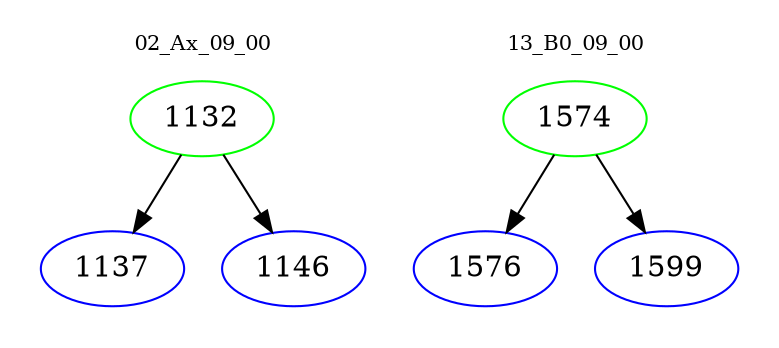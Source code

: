 digraph{
subgraph cluster_0 {
color = white
label = "02_Ax_09_00";
fontsize=10;
T0_1132 [label="1132", color="green"]
T0_1132 -> T0_1137 [color="black"]
T0_1137 [label="1137", color="blue"]
T0_1132 -> T0_1146 [color="black"]
T0_1146 [label="1146", color="blue"]
}
subgraph cluster_1 {
color = white
label = "13_B0_09_00";
fontsize=10;
T1_1574 [label="1574", color="green"]
T1_1574 -> T1_1576 [color="black"]
T1_1576 [label="1576", color="blue"]
T1_1574 -> T1_1599 [color="black"]
T1_1599 [label="1599", color="blue"]
}
}

